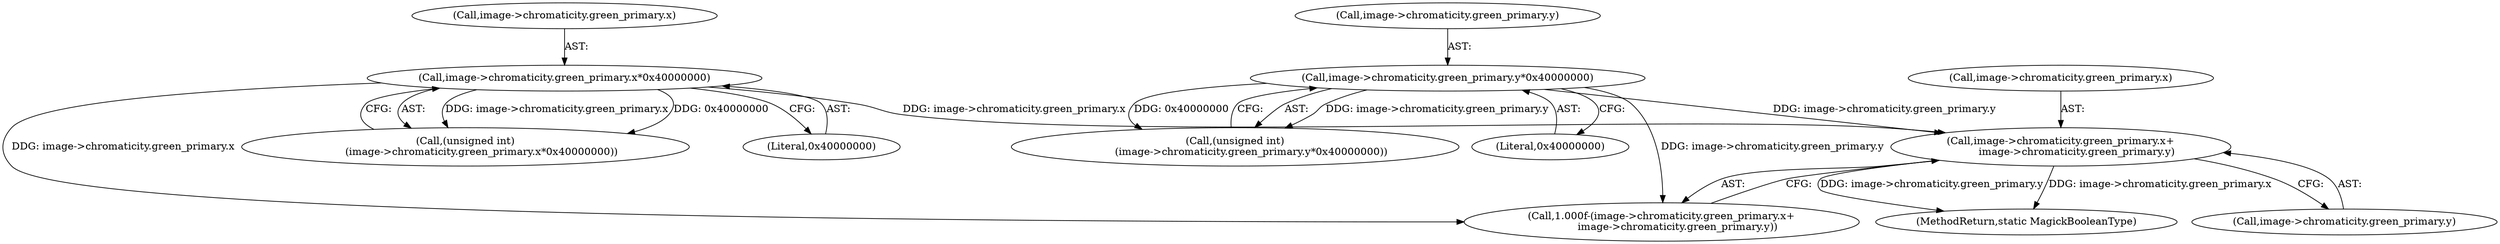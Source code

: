 digraph "0_ImageMagick_4cc6ec8a4197d4c008577127736bf7985d632323@pointer" {
"1002114" [label="(Call,image->chromaticity.green_primary.x+\n          image->chromaticity.green_primary.y)"];
"1002081" [label="(Call,image->chromaticity.green_primary.x*0x40000000)"];
"1002096" [label="(Call,image->chromaticity.green_primary.y*0x40000000)"];
"1002122" [label="(Call,image->chromaticity.green_primary.y)"];
"1002082" [label="(Call,image->chromaticity.green_primary.x)"];
"1002573" [label="(MethodReturn,static MagickBooleanType)"];
"1002115" [label="(Call,image->chromaticity.green_primary.x)"];
"1002104" [label="(Literal,0x40000000)"];
"1002096" [label="(Call,image->chromaticity.green_primary.y*0x40000000)"];
"1002089" [label="(Literal,0x40000000)"];
"1002079" [label="(Call,(unsigned int)\n          (image->chromaticity.green_primary.x*0x40000000))"];
"1002081" [label="(Call,image->chromaticity.green_primary.x*0x40000000)"];
"1002097" [label="(Call,image->chromaticity.green_primary.y)"];
"1002094" [label="(Call,(unsigned int)\n          (image->chromaticity.green_primary.y*0x40000000))"];
"1002112" [label="(Call,1.000f-(image->chromaticity.green_primary.x+\n          image->chromaticity.green_primary.y))"];
"1002114" [label="(Call,image->chromaticity.green_primary.x+\n          image->chromaticity.green_primary.y)"];
"1002114" -> "1002112"  [label="AST: "];
"1002114" -> "1002122"  [label="CFG: "];
"1002115" -> "1002114"  [label="AST: "];
"1002122" -> "1002114"  [label="AST: "];
"1002112" -> "1002114"  [label="CFG: "];
"1002114" -> "1002573"  [label="DDG: image->chromaticity.green_primary.y"];
"1002114" -> "1002573"  [label="DDG: image->chromaticity.green_primary.x"];
"1002081" -> "1002114"  [label="DDG: image->chromaticity.green_primary.x"];
"1002096" -> "1002114"  [label="DDG: image->chromaticity.green_primary.y"];
"1002081" -> "1002079"  [label="AST: "];
"1002081" -> "1002089"  [label="CFG: "];
"1002082" -> "1002081"  [label="AST: "];
"1002089" -> "1002081"  [label="AST: "];
"1002079" -> "1002081"  [label="CFG: "];
"1002081" -> "1002079"  [label="DDG: image->chromaticity.green_primary.x"];
"1002081" -> "1002079"  [label="DDG: 0x40000000"];
"1002081" -> "1002112"  [label="DDG: image->chromaticity.green_primary.x"];
"1002096" -> "1002094"  [label="AST: "];
"1002096" -> "1002104"  [label="CFG: "];
"1002097" -> "1002096"  [label="AST: "];
"1002104" -> "1002096"  [label="AST: "];
"1002094" -> "1002096"  [label="CFG: "];
"1002096" -> "1002094"  [label="DDG: image->chromaticity.green_primary.y"];
"1002096" -> "1002094"  [label="DDG: 0x40000000"];
"1002096" -> "1002112"  [label="DDG: image->chromaticity.green_primary.y"];
}
